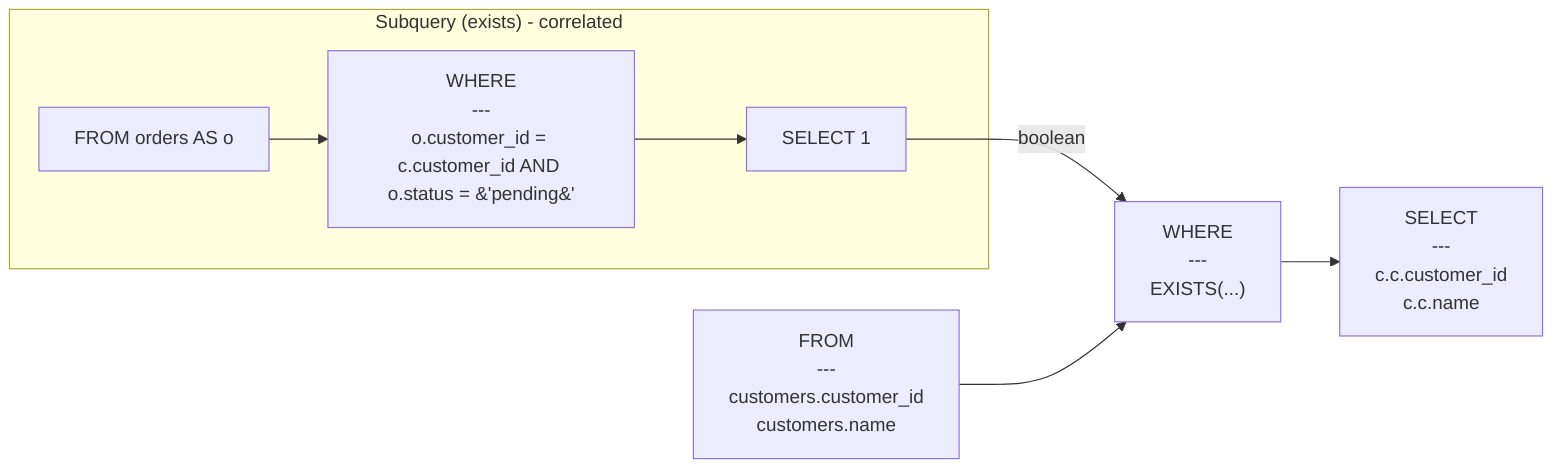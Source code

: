 flowchart LR
    node_0["FROM<br/>---<br/>customers.customer_id<br/>customers.name"]
    node_1["WHERE<br/>---<br/>EXISTS(...)"]
    subgraph subquery_node_2 ["Subquery (exists) - correlated"]
        direction TB
        subq_0_node_0[FROM orders AS o]
        subq_0_node_1["WHERE<br/>---<br/>o.customer_id = c.customer_id AND o.status = &#39;pending&#39;"]
        subq_0_node_2["SELECT 1"]
        subq_0_node_0 --> subq_0_node_1
        subq_0_node_1 --> subq_0_node_2
    end
    subq_0_node_2 -->|boolean| node_1
    node_3["SELECT<br/>---<br/>c.c.customer_id<br/>c.c.name"]
    node_0 --> node_1
    node_1 --> node_3